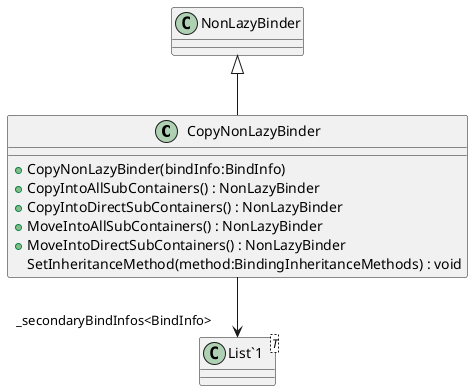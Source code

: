 @startuml
class CopyNonLazyBinder {
    + CopyNonLazyBinder(bindInfo:BindInfo)
    + CopyIntoAllSubContainers() : NonLazyBinder
    + CopyIntoDirectSubContainers() : NonLazyBinder
    + MoveIntoAllSubContainers() : NonLazyBinder
    + MoveIntoDirectSubContainers() : NonLazyBinder
    SetInheritanceMethod(method:BindingInheritanceMethods) : void
}
class "List`1"<T> {
}
NonLazyBinder <|-- CopyNonLazyBinder
CopyNonLazyBinder --> "_secondaryBindInfos<BindInfo>" "List`1"
@enduml
